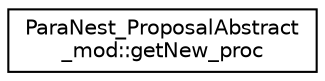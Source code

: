 digraph "Graphical Class Hierarchy"
{
 // LATEX_PDF_SIZE
  edge [fontname="Helvetica",fontsize="10",labelfontname="Helvetica",labelfontsize="10"];
  node [fontname="Helvetica",fontsize="10",shape=record];
  rankdir="LR";
  Node0 [label="ParaNest_ProposalAbstract\l_mod::getNew_proc",height=0.2,width=0.4,color="black", fillcolor="white", style="filled",URL="$interfaceParaNest__ProposalAbstract__mod_1_1getNew__proc.html",tooltip=" "];
}
